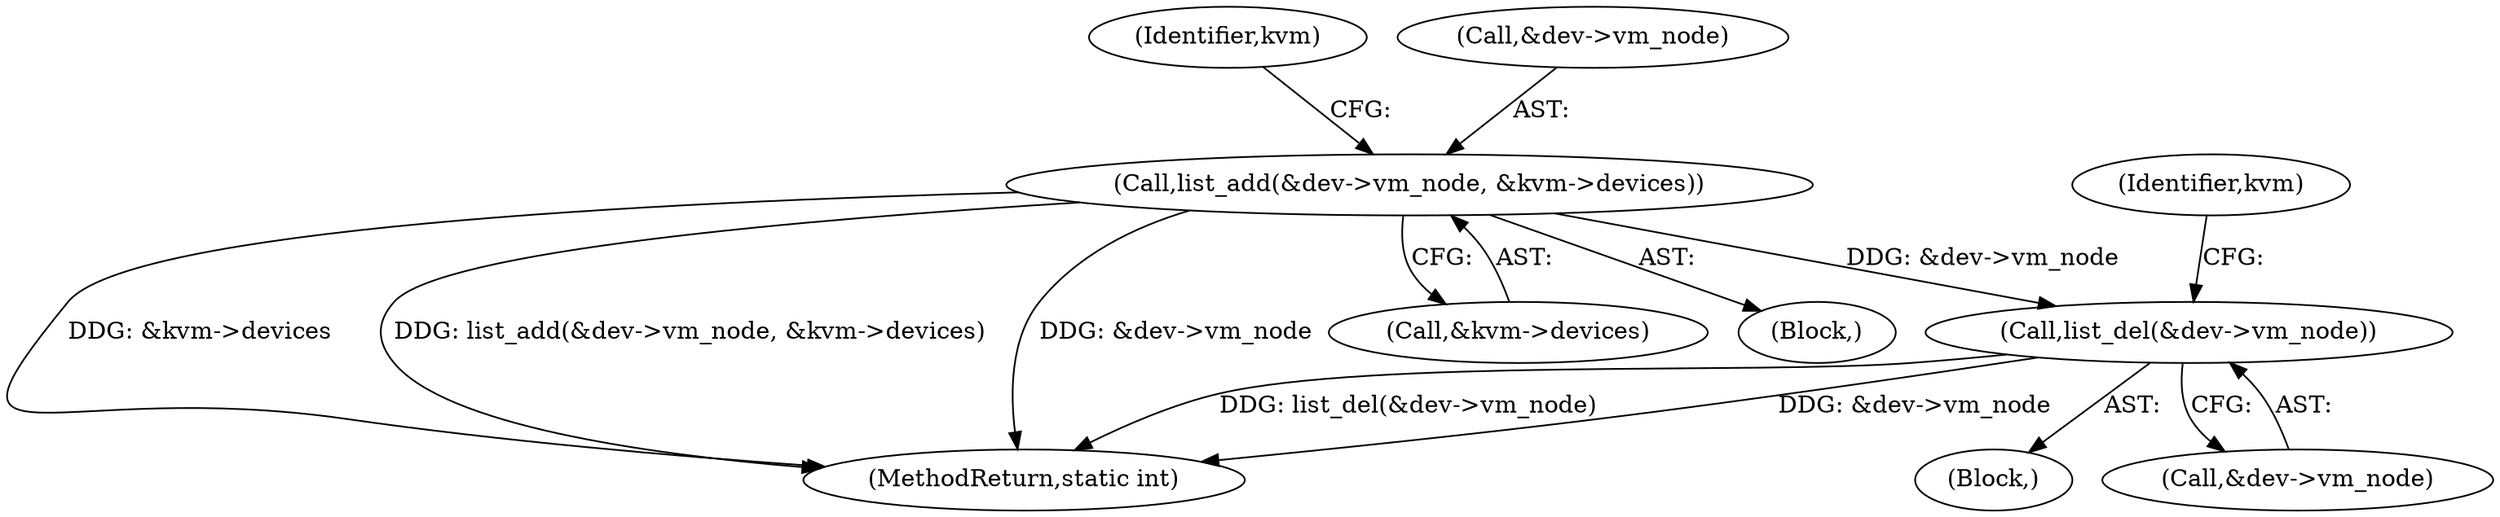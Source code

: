 digraph "0_linux_a0f1d21c1ccb1da66629627a74059dd7f5ac9c61@pointer" {
"1000237" [label="(Call,list_del(&dev->vm_node))"];
"1000195" [label="(Call,list_add(&dev->vm_node, &kvm->devices))"];
"1000237" [label="(Call,list_del(&dev->vm_node))"];
"1000231" [label="(Block,)"];
"1000260" [label="(MethodReturn,static int)"];
"1000238" [label="(Call,&dev->vm_node)"];
"1000200" [label="(Call,&kvm->devices)"];
"1000195" [label="(Call,list_add(&dev->vm_node, &kvm->devices))"];
"1000207" [label="(Identifier,kvm)"];
"1000103" [label="(Block,)"];
"1000245" [label="(Identifier,kvm)"];
"1000196" [label="(Call,&dev->vm_node)"];
"1000237" -> "1000231"  [label="AST: "];
"1000237" -> "1000238"  [label="CFG: "];
"1000238" -> "1000237"  [label="AST: "];
"1000245" -> "1000237"  [label="CFG: "];
"1000237" -> "1000260"  [label="DDG: list_del(&dev->vm_node)"];
"1000237" -> "1000260"  [label="DDG: &dev->vm_node"];
"1000195" -> "1000237"  [label="DDG: &dev->vm_node"];
"1000195" -> "1000103"  [label="AST: "];
"1000195" -> "1000200"  [label="CFG: "];
"1000196" -> "1000195"  [label="AST: "];
"1000200" -> "1000195"  [label="AST: "];
"1000207" -> "1000195"  [label="CFG: "];
"1000195" -> "1000260"  [label="DDG: &kvm->devices"];
"1000195" -> "1000260"  [label="DDG: list_add(&dev->vm_node, &kvm->devices)"];
"1000195" -> "1000260"  [label="DDG: &dev->vm_node"];
}
